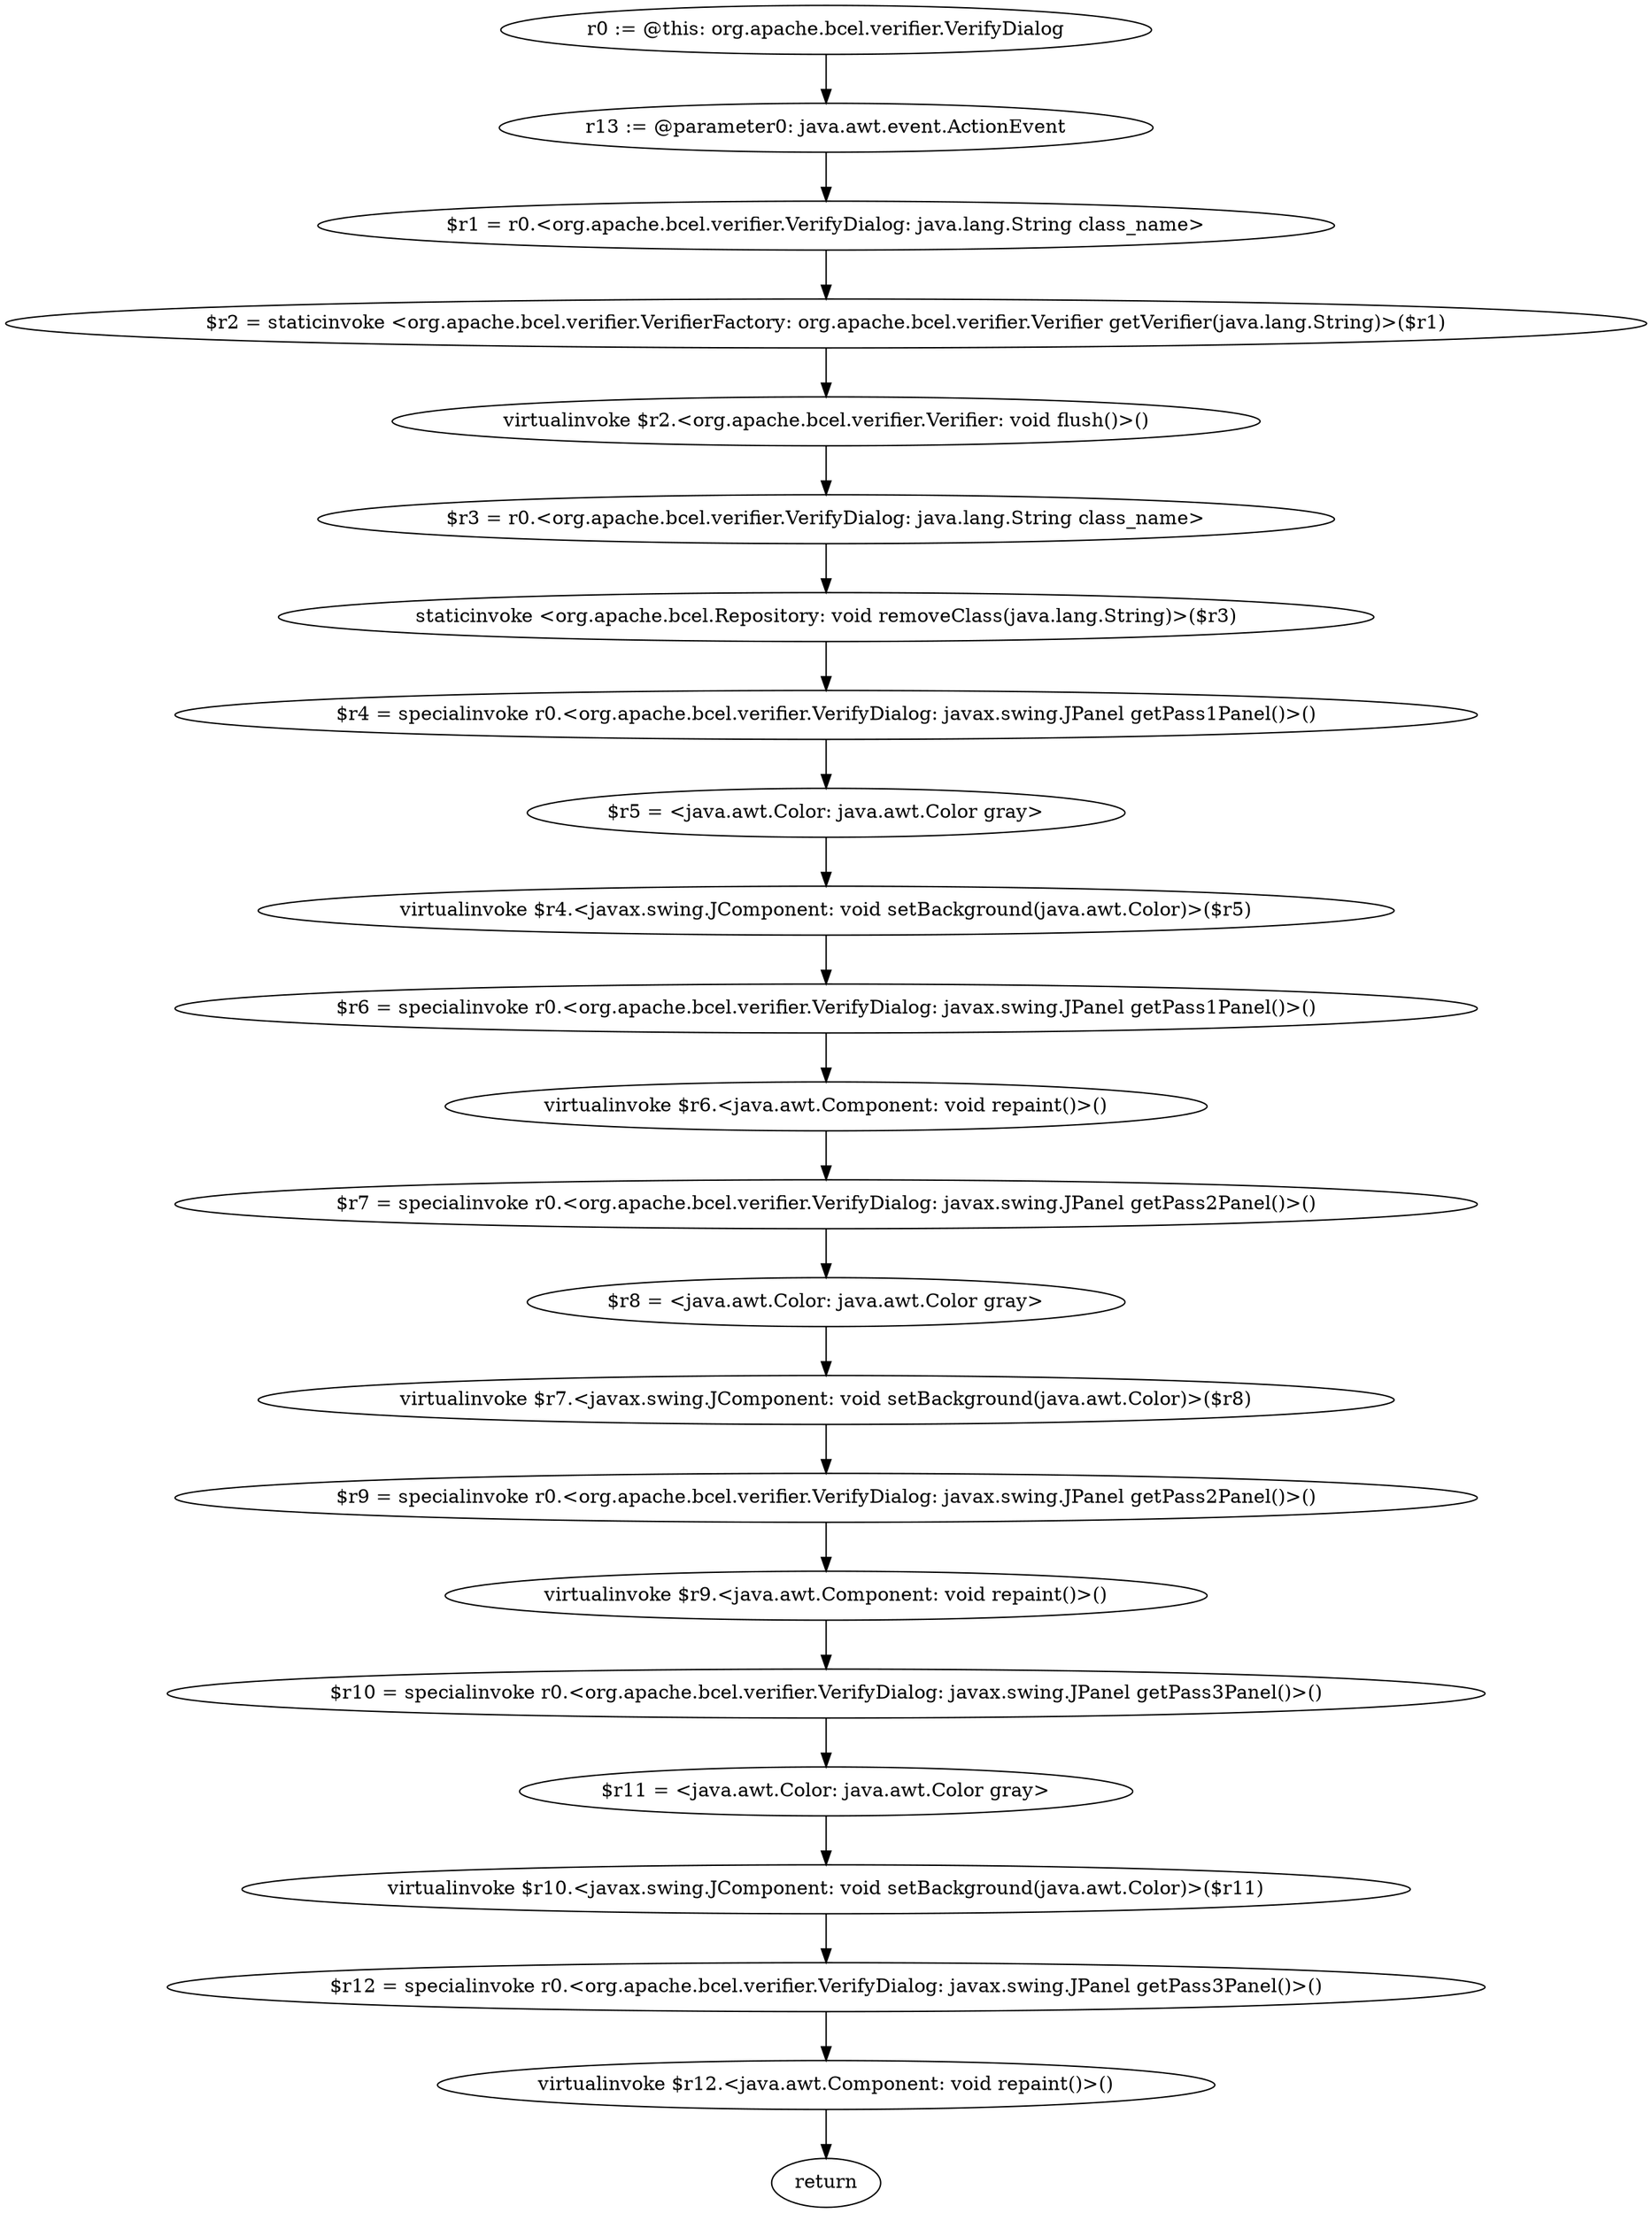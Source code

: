 digraph "unitGraph" {
    "r0 := @this: org.apache.bcel.verifier.VerifyDialog"
    "r13 := @parameter0: java.awt.event.ActionEvent"
    "$r1 = r0.<org.apache.bcel.verifier.VerifyDialog: java.lang.String class_name>"
    "$r2 = staticinvoke <org.apache.bcel.verifier.VerifierFactory: org.apache.bcel.verifier.Verifier getVerifier(java.lang.String)>($r1)"
    "virtualinvoke $r2.<org.apache.bcel.verifier.Verifier: void flush()>()"
    "$r3 = r0.<org.apache.bcel.verifier.VerifyDialog: java.lang.String class_name>"
    "staticinvoke <org.apache.bcel.Repository: void removeClass(java.lang.String)>($r3)"
    "$r4 = specialinvoke r0.<org.apache.bcel.verifier.VerifyDialog: javax.swing.JPanel getPass1Panel()>()"
    "$r5 = <java.awt.Color: java.awt.Color gray>"
    "virtualinvoke $r4.<javax.swing.JComponent: void setBackground(java.awt.Color)>($r5)"
    "$r6 = specialinvoke r0.<org.apache.bcel.verifier.VerifyDialog: javax.swing.JPanel getPass1Panel()>()"
    "virtualinvoke $r6.<java.awt.Component: void repaint()>()"
    "$r7 = specialinvoke r0.<org.apache.bcel.verifier.VerifyDialog: javax.swing.JPanel getPass2Panel()>()"
    "$r8 = <java.awt.Color: java.awt.Color gray>"
    "virtualinvoke $r7.<javax.swing.JComponent: void setBackground(java.awt.Color)>($r8)"
    "$r9 = specialinvoke r0.<org.apache.bcel.verifier.VerifyDialog: javax.swing.JPanel getPass2Panel()>()"
    "virtualinvoke $r9.<java.awt.Component: void repaint()>()"
    "$r10 = specialinvoke r0.<org.apache.bcel.verifier.VerifyDialog: javax.swing.JPanel getPass3Panel()>()"
    "$r11 = <java.awt.Color: java.awt.Color gray>"
    "virtualinvoke $r10.<javax.swing.JComponent: void setBackground(java.awt.Color)>($r11)"
    "$r12 = specialinvoke r0.<org.apache.bcel.verifier.VerifyDialog: javax.swing.JPanel getPass3Panel()>()"
    "virtualinvoke $r12.<java.awt.Component: void repaint()>()"
    "return"
    "r0 := @this: org.apache.bcel.verifier.VerifyDialog"->"r13 := @parameter0: java.awt.event.ActionEvent";
    "r13 := @parameter0: java.awt.event.ActionEvent"->"$r1 = r0.<org.apache.bcel.verifier.VerifyDialog: java.lang.String class_name>";
    "$r1 = r0.<org.apache.bcel.verifier.VerifyDialog: java.lang.String class_name>"->"$r2 = staticinvoke <org.apache.bcel.verifier.VerifierFactory: org.apache.bcel.verifier.Verifier getVerifier(java.lang.String)>($r1)";
    "$r2 = staticinvoke <org.apache.bcel.verifier.VerifierFactory: org.apache.bcel.verifier.Verifier getVerifier(java.lang.String)>($r1)"->"virtualinvoke $r2.<org.apache.bcel.verifier.Verifier: void flush()>()";
    "virtualinvoke $r2.<org.apache.bcel.verifier.Verifier: void flush()>()"->"$r3 = r0.<org.apache.bcel.verifier.VerifyDialog: java.lang.String class_name>";
    "$r3 = r0.<org.apache.bcel.verifier.VerifyDialog: java.lang.String class_name>"->"staticinvoke <org.apache.bcel.Repository: void removeClass(java.lang.String)>($r3)";
    "staticinvoke <org.apache.bcel.Repository: void removeClass(java.lang.String)>($r3)"->"$r4 = specialinvoke r0.<org.apache.bcel.verifier.VerifyDialog: javax.swing.JPanel getPass1Panel()>()";
    "$r4 = specialinvoke r0.<org.apache.bcel.verifier.VerifyDialog: javax.swing.JPanel getPass1Panel()>()"->"$r5 = <java.awt.Color: java.awt.Color gray>";
    "$r5 = <java.awt.Color: java.awt.Color gray>"->"virtualinvoke $r4.<javax.swing.JComponent: void setBackground(java.awt.Color)>($r5)";
    "virtualinvoke $r4.<javax.swing.JComponent: void setBackground(java.awt.Color)>($r5)"->"$r6 = specialinvoke r0.<org.apache.bcel.verifier.VerifyDialog: javax.swing.JPanel getPass1Panel()>()";
    "$r6 = specialinvoke r0.<org.apache.bcel.verifier.VerifyDialog: javax.swing.JPanel getPass1Panel()>()"->"virtualinvoke $r6.<java.awt.Component: void repaint()>()";
    "virtualinvoke $r6.<java.awt.Component: void repaint()>()"->"$r7 = specialinvoke r0.<org.apache.bcel.verifier.VerifyDialog: javax.swing.JPanel getPass2Panel()>()";
    "$r7 = specialinvoke r0.<org.apache.bcel.verifier.VerifyDialog: javax.swing.JPanel getPass2Panel()>()"->"$r8 = <java.awt.Color: java.awt.Color gray>";
    "$r8 = <java.awt.Color: java.awt.Color gray>"->"virtualinvoke $r7.<javax.swing.JComponent: void setBackground(java.awt.Color)>($r8)";
    "virtualinvoke $r7.<javax.swing.JComponent: void setBackground(java.awt.Color)>($r8)"->"$r9 = specialinvoke r0.<org.apache.bcel.verifier.VerifyDialog: javax.swing.JPanel getPass2Panel()>()";
    "$r9 = specialinvoke r0.<org.apache.bcel.verifier.VerifyDialog: javax.swing.JPanel getPass2Panel()>()"->"virtualinvoke $r9.<java.awt.Component: void repaint()>()";
    "virtualinvoke $r9.<java.awt.Component: void repaint()>()"->"$r10 = specialinvoke r0.<org.apache.bcel.verifier.VerifyDialog: javax.swing.JPanel getPass3Panel()>()";
    "$r10 = specialinvoke r0.<org.apache.bcel.verifier.VerifyDialog: javax.swing.JPanel getPass3Panel()>()"->"$r11 = <java.awt.Color: java.awt.Color gray>";
    "$r11 = <java.awt.Color: java.awt.Color gray>"->"virtualinvoke $r10.<javax.swing.JComponent: void setBackground(java.awt.Color)>($r11)";
    "virtualinvoke $r10.<javax.swing.JComponent: void setBackground(java.awt.Color)>($r11)"->"$r12 = specialinvoke r0.<org.apache.bcel.verifier.VerifyDialog: javax.swing.JPanel getPass3Panel()>()";
    "$r12 = specialinvoke r0.<org.apache.bcel.verifier.VerifyDialog: javax.swing.JPanel getPass3Panel()>()"->"virtualinvoke $r12.<java.awt.Component: void repaint()>()";
    "virtualinvoke $r12.<java.awt.Component: void repaint()>()"->"return";
}

